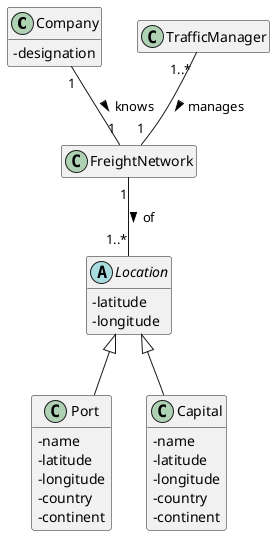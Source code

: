 @startuml
'https://plantuml.com/class-diagram

skinparam classAttributeIconSize 0
hide empty methods
hide empty attributes

class Company {
    -designation
}

class FreightNetwork {}

abstract class Location{
    -latitude
    -longitude
}

class Port {
    -name
    -latitude
    -longitude
    -country
    -continent
}

class Capital{
    -name
    -latitude
    -longitude
    -country
    -continent
}

class TrafficManager {}


Company "1" -- "1" FreightNetwork : knows >
Location <|-- Port
Location <|-- Capital
FreightNetwork "1" -- "1..*" Location : of >
TrafficManager "1..*" -- "1" FreightNetwork : manages >


@enduml